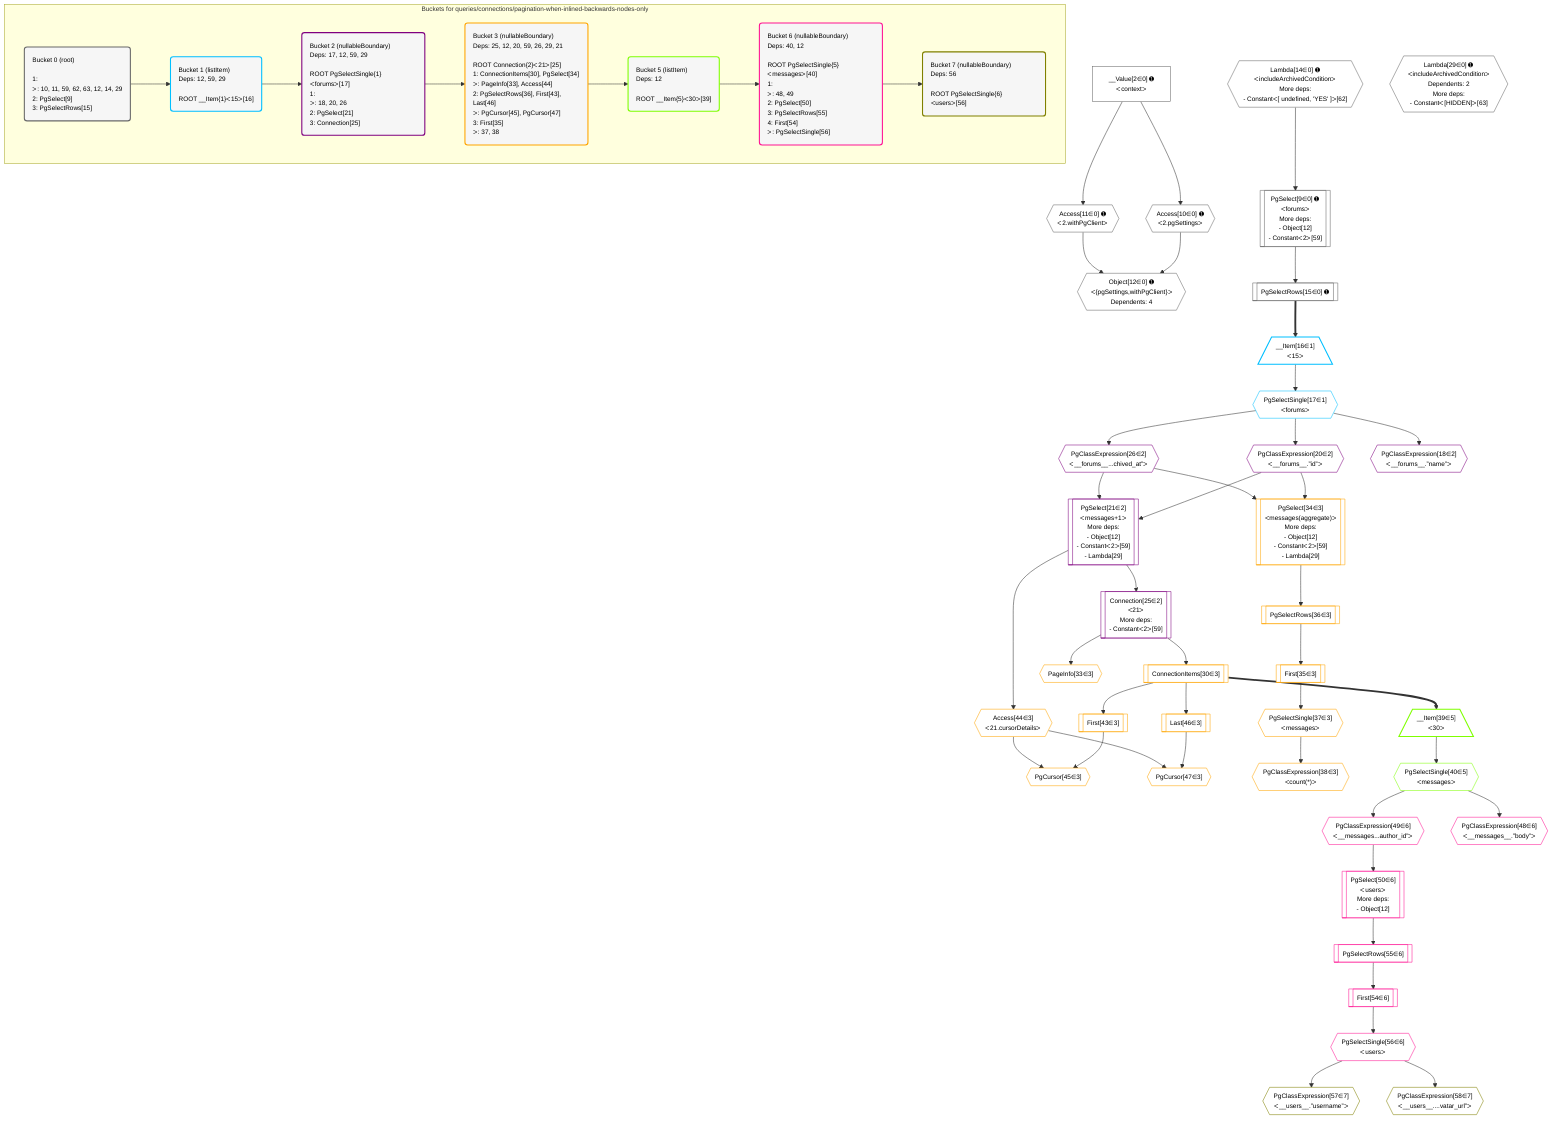 %%{init: {'themeVariables': { 'fontSize': '12px'}}}%%
graph TD
    classDef path fill:#eee,stroke:#000,color:#000
    classDef plan fill:#fff,stroke-width:1px,color:#000
    classDef itemplan fill:#fff,stroke-width:2px,color:#000
    classDef unbatchedplan fill:#dff,stroke-width:1px,color:#000
    classDef sideeffectplan fill:#fcc,stroke-width:2px,color:#000
    classDef bucket fill:#f6f6f6,color:#000,stroke-width:2px,text-align:left

    subgraph "Buckets for queries/connections/pagination-when-inlined-backwards-nodes-only"
    Bucket0("Bucket 0 (root)<br /><br />1: <br />ᐳ: 10, 11, 59, 62, 63, 12, 14, 29<br />2: PgSelect[9]<br />3: PgSelectRows[15]"):::bucket
    Bucket1("Bucket 1 (listItem)<br />Deps: 12, 59, 29<br /><br />ROOT __Item{1}ᐸ15ᐳ[16]"):::bucket
    Bucket2("Bucket 2 (nullableBoundary)<br />Deps: 17, 12, 59, 29<br /><br />ROOT PgSelectSingle{1}ᐸforumsᐳ[17]<br />1: <br />ᐳ: 18, 20, 26<br />2: PgSelect[21]<br />3: Connection[25]"):::bucket
    Bucket3("Bucket 3 (nullableBoundary)<br />Deps: 25, 12, 20, 59, 26, 29, 21<br /><br />ROOT Connection{2}ᐸ21ᐳ[25]<br />1: ConnectionItems[30], PgSelect[34]<br />ᐳ: PageInfo[33], Access[44]<br />2: PgSelectRows[36], First[43], Last[46]<br />ᐳ: PgCursor[45], PgCursor[47]<br />3: First[35]<br />ᐳ: 37, 38"):::bucket
    Bucket5("Bucket 5 (listItem)<br />Deps: 12<br /><br />ROOT __Item{5}ᐸ30ᐳ[39]"):::bucket
    Bucket6("Bucket 6 (nullableBoundary)<br />Deps: 40, 12<br /><br />ROOT PgSelectSingle{5}ᐸmessagesᐳ[40]<br />1: <br />ᐳ: 48, 49<br />2: PgSelect[50]<br />3: PgSelectRows[55]<br />4: First[54]<br />ᐳ: PgSelectSingle[56]"):::bucket
    Bucket7("Bucket 7 (nullableBoundary)<br />Deps: 56<br /><br />ROOT PgSelectSingle{6}ᐸusersᐳ[56]"):::bucket
    end
    Bucket0 --> Bucket1
    Bucket1 --> Bucket2
    Bucket2 --> Bucket3
    Bucket3 --> Bucket5
    Bucket5 --> Bucket6
    Bucket6 --> Bucket7

    %% plan dependencies
    PgSelect9[["PgSelect[9∈0] ➊<br />ᐸforumsᐳ<br />More deps:<br />- Object[12]<br />- Constantᐸ2ᐳ[59]"]]:::plan
    Lambda14{{"Lambda[14∈0] ➊<br />ᐸincludeArchivedConditionᐳ<br />More deps:<br />- Constantᐸ[ undefined, 'YES' ]ᐳ[62]"}}:::plan
    Lambda14 --> PgSelect9
    Object12{{"Object[12∈0] ➊<br />ᐸ{pgSettings,withPgClient}ᐳ<br />Dependents: 4"}}:::plan
    Access10{{"Access[10∈0] ➊<br />ᐸ2.pgSettingsᐳ"}}:::plan
    Access11{{"Access[11∈0] ➊<br />ᐸ2.withPgClientᐳ"}}:::plan
    Access10 & Access11 --> Object12
    __Value2["__Value[2∈0] ➊<br />ᐸcontextᐳ"]:::plan
    __Value2 --> Access10
    __Value2 --> Access11
    PgSelectRows15[["PgSelectRows[15∈0] ➊"]]:::plan
    PgSelect9 --> PgSelectRows15
    Lambda29{{"Lambda[29∈0] ➊<br />ᐸincludeArchivedConditionᐳ<br />Dependents: 2<br />More deps:<br />- Constantᐸ[HIDDEN]ᐳ[63]"}}:::plan
    __Item16[/"__Item[16∈1]<br />ᐸ15ᐳ"\]:::itemplan
    PgSelectRows15 ==> __Item16
    PgSelectSingle17{{"PgSelectSingle[17∈1]<br />ᐸforumsᐳ"}}:::plan
    __Item16 --> PgSelectSingle17
    PgSelect21[["PgSelect[21∈2]<br />ᐸmessages+1ᐳ<br />More deps:<br />- Object[12]<br />- Constantᐸ2ᐳ[59]<br />- Lambda[29]"]]:::plan
    PgClassExpression20{{"PgClassExpression[20∈2]<br />ᐸ__forums__.”id”ᐳ"}}:::plan
    PgClassExpression26{{"PgClassExpression[26∈2]<br />ᐸ__forums__...chived_at”ᐳ"}}:::plan
    PgClassExpression20 & PgClassExpression26 --> PgSelect21
    Connection25[["Connection[25∈2]<br />ᐸ21ᐳ<br />More deps:<br />- Constantᐸ2ᐳ[59]"]]:::plan
    PgSelect21 --> Connection25
    PgClassExpression18{{"PgClassExpression[18∈2]<br />ᐸ__forums__.”name”ᐳ"}}:::plan
    PgSelectSingle17 --> PgClassExpression18
    PgSelectSingle17 --> PgClassExpression20
    PgSelectSingle17 --> PgClassExpression26
    PgSelect34[["PgSelect[34∈3]<br />ᐸmessages(aggregate)ᐳ<br />More deps:<br />- Object[12]<br />- Constantᐸ2ᐳ[59]<br />- Lambda[29]"]]:::plan
    PgClassExpression20 & PgClassExpression26 --> PgSelect34
    PgCursor45{{"PgCursor[45∈3]"}}:::plan
    First43[["First[43∈3]"]]:::plan
    Access44{{"Access[44∈3]<br />ᐸ21.cursorDetailsᐳ"}}:::plan
    First43 & Access44 --> PgCursor45
    PgCursor47{{"PgCursor[47∈3]"}}:::plan
    Last46[["Last[46∈3]"]]:::plan
    Last46 & Access44 --> PgCursor47
    ConnectionItems30[["ConnectionItems[30∈3]"]]:::plan
    Connection25 --> ConnectionItems30
    PageInfo33{{"PageInfo[33∈3]"}}:::plan
    Connection25 --> PageInfo33
    First35[["First[35∈3]"]]:::plan
    PgSelectRows36[["PgSelectRows[36∈3]"]]:::plan
    PgSelectRows36 --> First35
    PgSelect34 --> PgSelectRows36
    PgSelectSingle37{{"PgSelectSingle[37∈3]<br />ᐸmessagesᐳ"}}:::plan
    First35 --> PgSelectSingle37
    PgClassExpression38{{"PgClassExpression[38∈3]<br />ᐸcount(*)ᐳ"}}:::plan
    PgSelectSingle37 --> PgClassExpression38
    ConnectionItems30 --> First43
    PgSelect21 --> Access44
    ConnectionItems30 --> Last46
    __Item39[/"__Item[39∈5]<br />ᐸ30ᐳ"\]:::itemplan
    ConnectionItems30 ==> __Item39
    PgSelectSingle40{{"PgSelectSingle[40∈5]<br />ᐸmessagesᐳ"}}:::plan
    __Item39 --> PgSelectSingle40
    PgSelect50[["PgSelect[50∈6]<br />ᐸusersᐳ<br />More deps:<br />- Object[12]"]]:::plan
    PgClassExpression49{{"PgClassExpression[49∈6]<br />ᐸ__messages...author_id”ᐳ"}}:::plan
    PgClassExpression49 --> PgSelect50
    PgClassExpression48{{"PgClassExpression[48∈6]<br />ᐸ__messages__.”body”ᐳ"}}:::plan
    PgSelectSingle40 --> PgClassExpression48
    PgSelectSingle40 --> PgClassExpression49
    First54[["First[54∈6]"]]:::plan
    PgSelectRows55[["PgSelectRows[55∈6]"]]:::plan
    PgSelectRows55 --> First54
    PgSelect50 --> PgSelectRows55
    PgSelectSingle56{{"PgSelectSingle[56∈6]<br />ᐸusersᐳ"}}:::plan
    First54 --> PgSelectSingle56
    PgClassExpression57{{"PgClassExpression[57∈7]<br />ᐸ__users__.”username”ᐳ"}}:::plan
    PgSelectSingle56 --> PgClassExpression57
    PgClassExpression58{{"PgClassExpression[58∈7]<br />ᐸ__users__....vatar_url”ᐳ"}}:::plan
    PgSelectSingle56 --> PgClassExpression58

    %% define steps
    classDef bucket0 stroke:#696969
    class Bucket0,__Value2,PgSelect9,Access10,Access11,Object12,Lambda14,PgSelectRows15,Lambda29 bucket0
    classDef bucket1 stroke:#00bfff
    class Bucket1,__Item16,PgSelectSingle17 bucket1
    classDef bucket2 stroke:#7f007f
    class Bucket2,PgClassExpression18,PgClassExpression20,PgSelect21,Connection25,PgClassExpression26 bucket2
    classDef bucket3 stroke:#ffa500
    class Bucket3,ConnectionItems30,PageInfo33,PgSelect34,First35,PgSelectRows36,PgSelectSingle37,PgClassExpression38,First43,Access44,PgCursor45,Last46,PgCursor47 bucket3
    classDef bucket5 stroke:#7fff00
    class Bucket5,__Item39,PgSelectSingle40 bucket5
    classDef bucket6 stroke:#ff1493
    class Bucket6,PgClassExpression48,PgClassExpression49,PgSelect50,First54,PgSelectRows55,PgSelectSingle56 bucket6
    classDef bucket7 stroke:#808000
    class Bucket7,PgClassExpression57,PgClassExpression58 bucket7